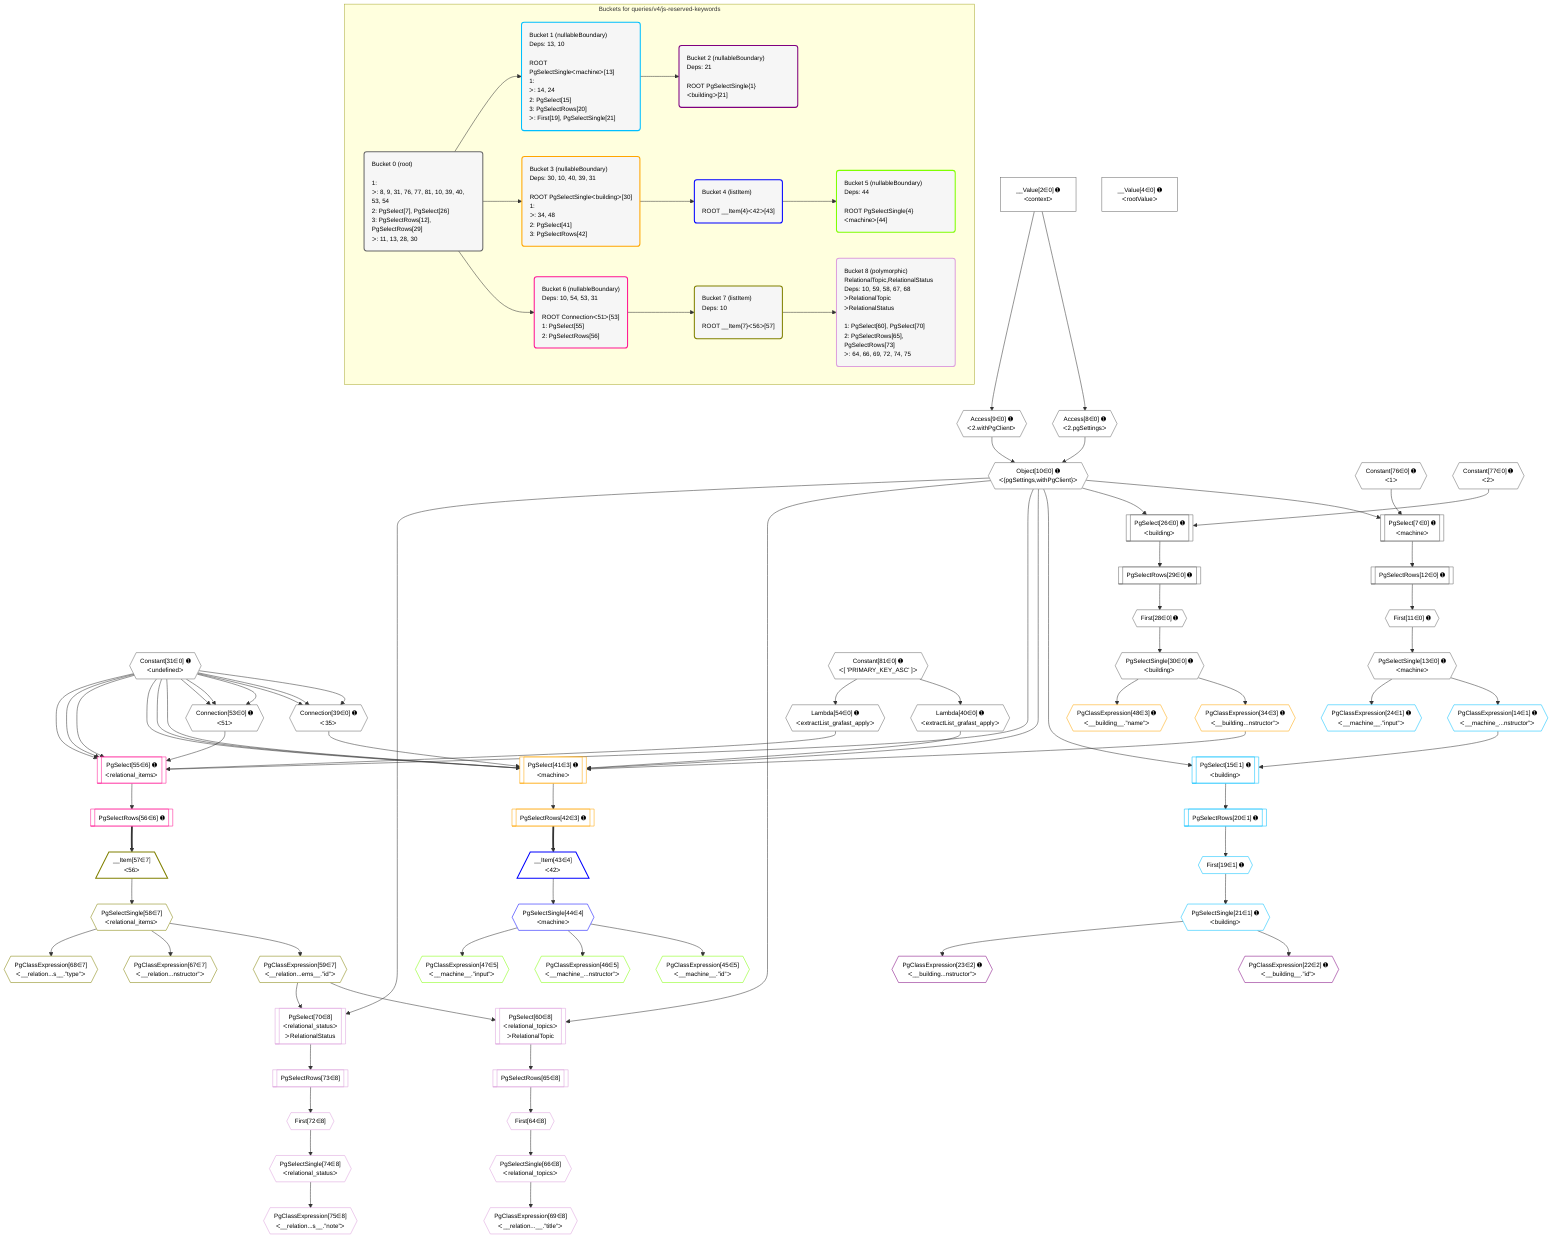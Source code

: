%%{init: {'themeVariables': { 'fontSize': '12px'}}}%%
graph TD
    classDef path fill:#eee,stroke:#000,color:#000
    classDef plan fill:#fff,stroke-width:1px,color:#000
    classDef itemplan fill:#fff,stroke-width:2px,color:#000
    classDef unbatchedplan fill:#dff,stroke-width:1px,color:#000
    classDef sideeffectplan fill:#fcc,stroke-width:2px,color:#000
    classDef bucket fill:#f6f6f6,color:#000,stroke-width:2px,text-align:left


    %% plan dependencies
    Connection39{{"Connection[39∈0] ➊<br />ᐸ35ᐳ"}}:::plan
    Constant31{{"Constant[31∈0] ➊<br />ᐸundefinedᐳ"}}:::plan
    Constant31 & Constant31 & Constant31 --> Connection39
    Connection53{{"Connection[53∈0] ➊<br />ᐸ51ᐳ"}}:::plan
    Constant31 & Constant31 & Constant31 --> Connection53
    PgSelect7[["PgSelect[7∈0] ➊<br />ᐸmachineᐳ"]]:::plan
    Object10{{"Object[10∈0] ➊<br />ᐸ{pgSettings,withPgClient}ᐳ"}}:::plan
    Constant76{{"Constant[76∈0] ➊<br />ᐸ1ᐳ"}}:::plan
    Object10 & Constant76 --> PgSelect7
    Access8{{"Access[8∈0] ➊<br />ᐸ2.pgSettingsᐳ"}}:::plan
    Access9{{"Access[9∈0] ➊<br />ᐸ2.withPgClientᐳ"}}:::plan
    Access8 & Access9 --> Object10
    PgSelect26[["PgSelect[26∈0] ➊<br />ᐸbuildingᐳ"]]:::plan
    Constant77{{"Constant[77∈0] ➊<br />ᐸ2ᐳ"}}:::plan
    Object10 & Constant77 --> PgSelect26
    __Value2["__Value[2∈0] ➊<br />ᐸcontextᐳ"]:::plan
    __Value2 --> Access8
    __Value2 --> Access9
    First11{{"First[11∈0] ➊"}}:::plan
    PgSelectRows12[["PgSelectRows[12∈0] ➊"]]:::plan
    PgSelectRows12 --> First11
    PgSelect7 --> PgSelectRows12
    PgSelectSingle13{{"PgSelectSingle[13∈0] ➊<br />ᐸmachineᐳ"}}:::plan
    First11 --> PgSelectSingle13
    First28{{"First[28∈0] ➊"}}:::plan
    PgSelectRows29[["PgSelectRows[29∈0] ➊"]]:::plan
    PgSelectRows29 --> First28
    PgSelect26 --> PgSelectRows29
    PgSelectSingle30{{"PgSelectSingle[30∈0] ➊<br />ᐸbuildingᐳ"}}:::plan
    First28 --> PgSelectSingle30
    Lambda40{{"Lambda[40∈0] ➊<br />ᐸextractList_grafast_applyᐳ"}}:::plan
    Constant81{{"Constant[81∈0] ➊<br />ᐸ[ 'PRIMARY_KEY_ASC' ]ᐳ"}}:::plan
    Constant81 --> Lambda40
    Lambda54{{"Lambda[54∈0] ➊<br />ᐸextractList_grafast_applyᐳ"}}:::plan
    Constant81 --> Lambda54
    __Value4["__Value[4∈0] ➊<br />ᐸrootValueᐳ"]:::plan
    PgSelect15[["PgSelect[15∈1] ➊<br />ᐸbuildingᐳ"]]:::plan
    PgClassExpression14{{"PgClassExpression[14∈1] ➊<br />ᐸ__machine_...nstructor”ᐳ"}}:::plan
    Object10 & PgClassExpression14 --> PgSelect15
    PgSelectSingle13 --> PgClassExpression14
    First19{{"First[19∈1] ➊"}}:::plan
    PgSelectRows20[["PgSelectRows[20∈1] ➊"]]:::plan
    PgSelectRows20 --> First19
    PgSelect15 --> PgSelectRows20
    PgSelectSingle21{{"PgSelectSingle[21∈1] ➊<br />ᐸbuildingᐳ"}}:::plan
    First19 --> PgSelectSingle21
    PgClassExpression24{{"PgClassExpression[24∈1] ➊<br />ᐸ__machine__.”input”ᐳ"}}:::plan
    PgSelectSingle13 --> PgClassExpression24
    PgClassExpression22{{"PgClassExpression[22∈2] ➊<br />ᐸ__building__.”id”ᐳ"}}:::plan
    PgSelectSingle21 --> PgClassExpression22
    PgClassExpression23{{"PgClassExpression[23∈2] ➊<br />ᐸ__building...nstructor”ᐳ"}}:::plan
    PgSelectSingle21 --> PgClassExpression23
    PgSelect41[["PgSelect[41∈3] ➊<br />ᐸmachineᐳ"]]:::plan
    PgClassExpression34{{"PgClassExpression[34∈3] ➊<br />ᐸ__building...nstructor”ᐳ"}}:::plan
    Object10 & PgClassExpression34 & Lambda40 & Connection39 & Constant31 & Constant31 & Constant31 --> PgSelect41
    PgSelectSingle30 --> PgClassExpression34
    PgSelectRows42[["PgSelectRows[42∈3] ➊"]]:::plan
    PgSelect41 --> PgSelectRows42
    PgClassExpression48{{"PgClassExpression[48∈3] ➊<br />ᐸ__building__.”name”ᐳ"}}:::plan
    PgSelectSingle30 --> PgClassExpression48
    __Item43[/"__Item[43∈4]<br />ᐸ42ᐳ"\]:::itemplan
    PgSelectRows42 ==> __Item43
    PgSelectSingle44{{"PgSelectSingle[44∈4]<br />ᐸmachineᐳ"}}:::plan
    __Item43 --> PgSelectSingle44
    PgClassExpression45{{"PgClassExpression[45∈5]<br />ᐸ__machine__.”id”ᐳ"}}:::plan
    PgSelectSingle44 --> PgClassExpression45
    PgClassExpression46{{"PgClassExpression[46∈5]<br />ᐸ__machine_...nstructor”ᐳ"}}:::plan
    PgSelectSingle44 --> PgClassExpression46
    PgClassExpression47{{"PgClassExpression[47∈5]<br />ᐸ__machine__.”input”ᐳ"}}:::plan
    PgSelectSingle44 --> PgClassExpression47
    PgSelect55[["PgSelect[55∈6] ➊<br />ᐸrelational_itemsᐳ"]]:::plan
    Object10 & Lambda54 & Connection53 & Constant31 & Constant31 & Constant31 --> PgSelect55
    PgSelectRows56[["PgSelectRows[56∈6] ➊"]]:::plan
    PgSelect55 --> PgSelectRows56
    __Item57[/"__Item[57∈7]<br />ᐸ56ᐳ"\]:::itemplan
    PgSelectRows56 ==> __Item57
    PgSelectSingle58{{"PgSelectSingle[58∈7]<br />ᐸrelational_itemsᐳ"}}:::plan
    __Item57 --> PgSelectSingle58
    PgClassExpression59{{"PgClassExpression[59∈7]<br />ᐸ__relation...ems__.”id”ᐳ"}}:::plan
    PgSelectSingle58 --> PgClassExpression59
    PgClassExpression67{{"PgClassExpression[67∈7]<br />ᐸ__relation...nstructor”ᐳ"}}:::plan
    PgSelectSingle58 --> PgClassExpression67
    PgClassExpression68{{"PgClassExpression[68∈7]<br />ᐸ__relation...s__.”type”ᐳ"}}:::plan
    PgSelectSingle58 --> PgClassExpression68
    PgSelect60[["PgSelect[60∈8]<br />ᐸrelational_topicsᐳ<br />ᐳRelationalTopic"]]:::plan
    Object10 & PgClassExpression59 --> PgSelect60
    PgSelect70[["PgSelect[70∈8]<br />ᐸrelational_statusᐳ<br />ᐳRelationalStatus"]]:::plan
    Object10 & PgClassExpression59 --> PgSelect70
    First64{{"First[64∈8]"}}:::plan
    PgSelectRows65[["PgSelectRows[65∈8]"]]:::plan
    PgSelectRows65 --> First64
    PgSelect60 --> PgSelectRows65
    PgSelectSingle66{{"PgSelectSingle[66∈8]<br />ᐸrelational_topicsᐳ"}}:::plan
    First64 --> PgSelectSingle66
    PgClassExpression69{{"PgClassExpression[69∈8]<br />ᐸ__relation...__.”title”ᐳ"}}:::plan
    PgSelectSingle66 --> PgClassExpression69
    First72{{"First[72∈8]"}}:::plan
    PgSelectRows73[["PgSelectRows[73∈8]"]]:::plan
    PgSelectRows73 --> First72
    PgSelect70 --> PgSelectRows73
    PgSelectSingle74{{"PgSelectSingle[74∈8]<br />ᐸrelational_statusᐳ"}}:::plan
    First72 --> PgSelectSingle74
    PgClassExpression75{{"PgClassExpression[75∈8]<br />ᐸ__relation...s__.”note”ᐳ"}}:::plan
    PgSelectSingle74 --> PgClassExpression75

    %% define steps

    subgraph "Buckets for queries/v4/js-reserved-keywords"
    Bucket0("Bucket 0 (root)<br /><br />1: <br />ᐳ: 8, 9, 31, 76, 77, 81, 10, 39, 40, 53, 54<br />2: PgSelect[7], PgSelect[26]<br />3: PgSelectRows[12], PgSelectRows[29]<br />ᐳ: 11, 13, 28, 30"):::bucket
    classDef bucket0 stroke:#696969
    class Bucket0,__Value2,__Value4,PgSelect7,Access8,Access9,Object10,First11,PgSelectRows12,PgSelectSingle13,PgSelect26,First28,PgSelectRows29,PgSelectSingle30,Constant31,Connection39,Lambda40,Connection53,Lambda54,Constant76,Constant77,Constant81 bucket0
    Bucket1("Bucket 1 (nullableBoundary)<br />Deps: 13, 10<br /><br />ROOT PgSelectSingleᐸmachineᐳ[13]<br />1: <br />ᐳ: 14, 24<br />2: PgSelect[15]<br />3: PgSelectRows[20]<br />ᐳ: First[19], PgSelectSingle[21]"):::bucket
    classDef bucket1 stroke:#00bfff
    class Bucket1,PgClassExpression14,PgSelect15,First19,PgSelectRows20,PgSelectSingle21,PgClassExpression24 bucket1
    Bucket2("Bucket 2 (nullableBoundary)<br />Deps: 21<br /><br />ROOT PgSelectSingle{1}ᐸbuildingᐳ[21]"):::bucket
    classDef bucket2 stroke:#7f007f
    class Bucket2,PgClassExpression22,PgClassExpression23 bucket2
    Bucket3("Bucket 3 (nullableBoundary)<br />Deps: 30, 10, 40, 39, 31<br /><br />ROOT PgSelectSingleᐸbuildingᐳ[30]<br />1: <br />ᐳ: 34, 48<br />2: PgSelect[41]<br />3: PgSelectRows[42]"):::bucket
    classDef bucket3 stroke:#ffa500
    class Bucket3,PgClassExpression34,PgSelect41,PgSelectRows42,PgClassExpression48 bucket3
    Bucket4("Bucket 4 (listItem)<br /><br />ROOT __Item{4}ᐸ42ᐳ[43]"):::bucket
    classDef bucket4 stroke:#0000ff
    class Bucket4,__Item43,PgSelectSingle44 bucket4
    Bucket5("Bucket 5 (nullableBoundary)<br />Deps: 44<br /><br />ROOT PgSelectSingle{4}ᐸmachineᐳ[44]"):::bucket
    classDef bucket5 stroke:#7fff00
    class Bucket5,PgClassExpression45,PgClassExpression46,PgClassExpression47 bucket5
    Bucket6("Bucket 6 (nullableBoundary)<br />Deps: 10, 54, 53, 31<br /><br />ROOT Connectionᐸ51ᐳ[53]<br />1: PgSelect[55]<br />2: PgSelectRows[56]"):::bucket
    classDef bucket6 stroke:#ff1493
    class Bucket6,PgSelect55,PgSelectRows56 bucket6
    Bucket7("Bucket 7 (listItem)<br />Deps: 10<br /><br />ROOT __Item{7}ᐸ56ᐳ[57]"):::bucket
    classDef bucket7 stroke:#808000
    class Bucket7,__Item57,PgSelectSingle58,PgClassExpression59,PgClassExpression67,PgClassExpression68 bucket7
    Bucket8("Bucket 8 (polymorphic)<br />RelationalTopic,RelationalStatus<br />Deps: 10, 59, 58, 67, 68<br />ᐳRelationalTopic<br />ᐳRelationalStatus<br /><br />1: PgSelect[60], PgSelect[70]<br />2: PgSelectRows[65], PgSelectRows[73]<br />ᐳ: 64, 66, 69, 72, 74, 75"):::bucket
    classDef bucket8 stroke:#dda0dd
    class Bucket8,PgSelect60,First64,PgSelectRows65,PgSelectSingle66,PgClassExpression69,PgSelect70,First72,PgSelectRows73,PgSelectSingle74,PgClassExpression75 bucket8
    Bucket0 --> Bucket1 & Bucket3 & Bucket6
    Bucket1 --> Bucket2
    Bucket3 --> Bucket4
    Bucket4 --> Bucket5
    Bucket6 --> Bucket7
    Bucket7 --> Bucket8
    end